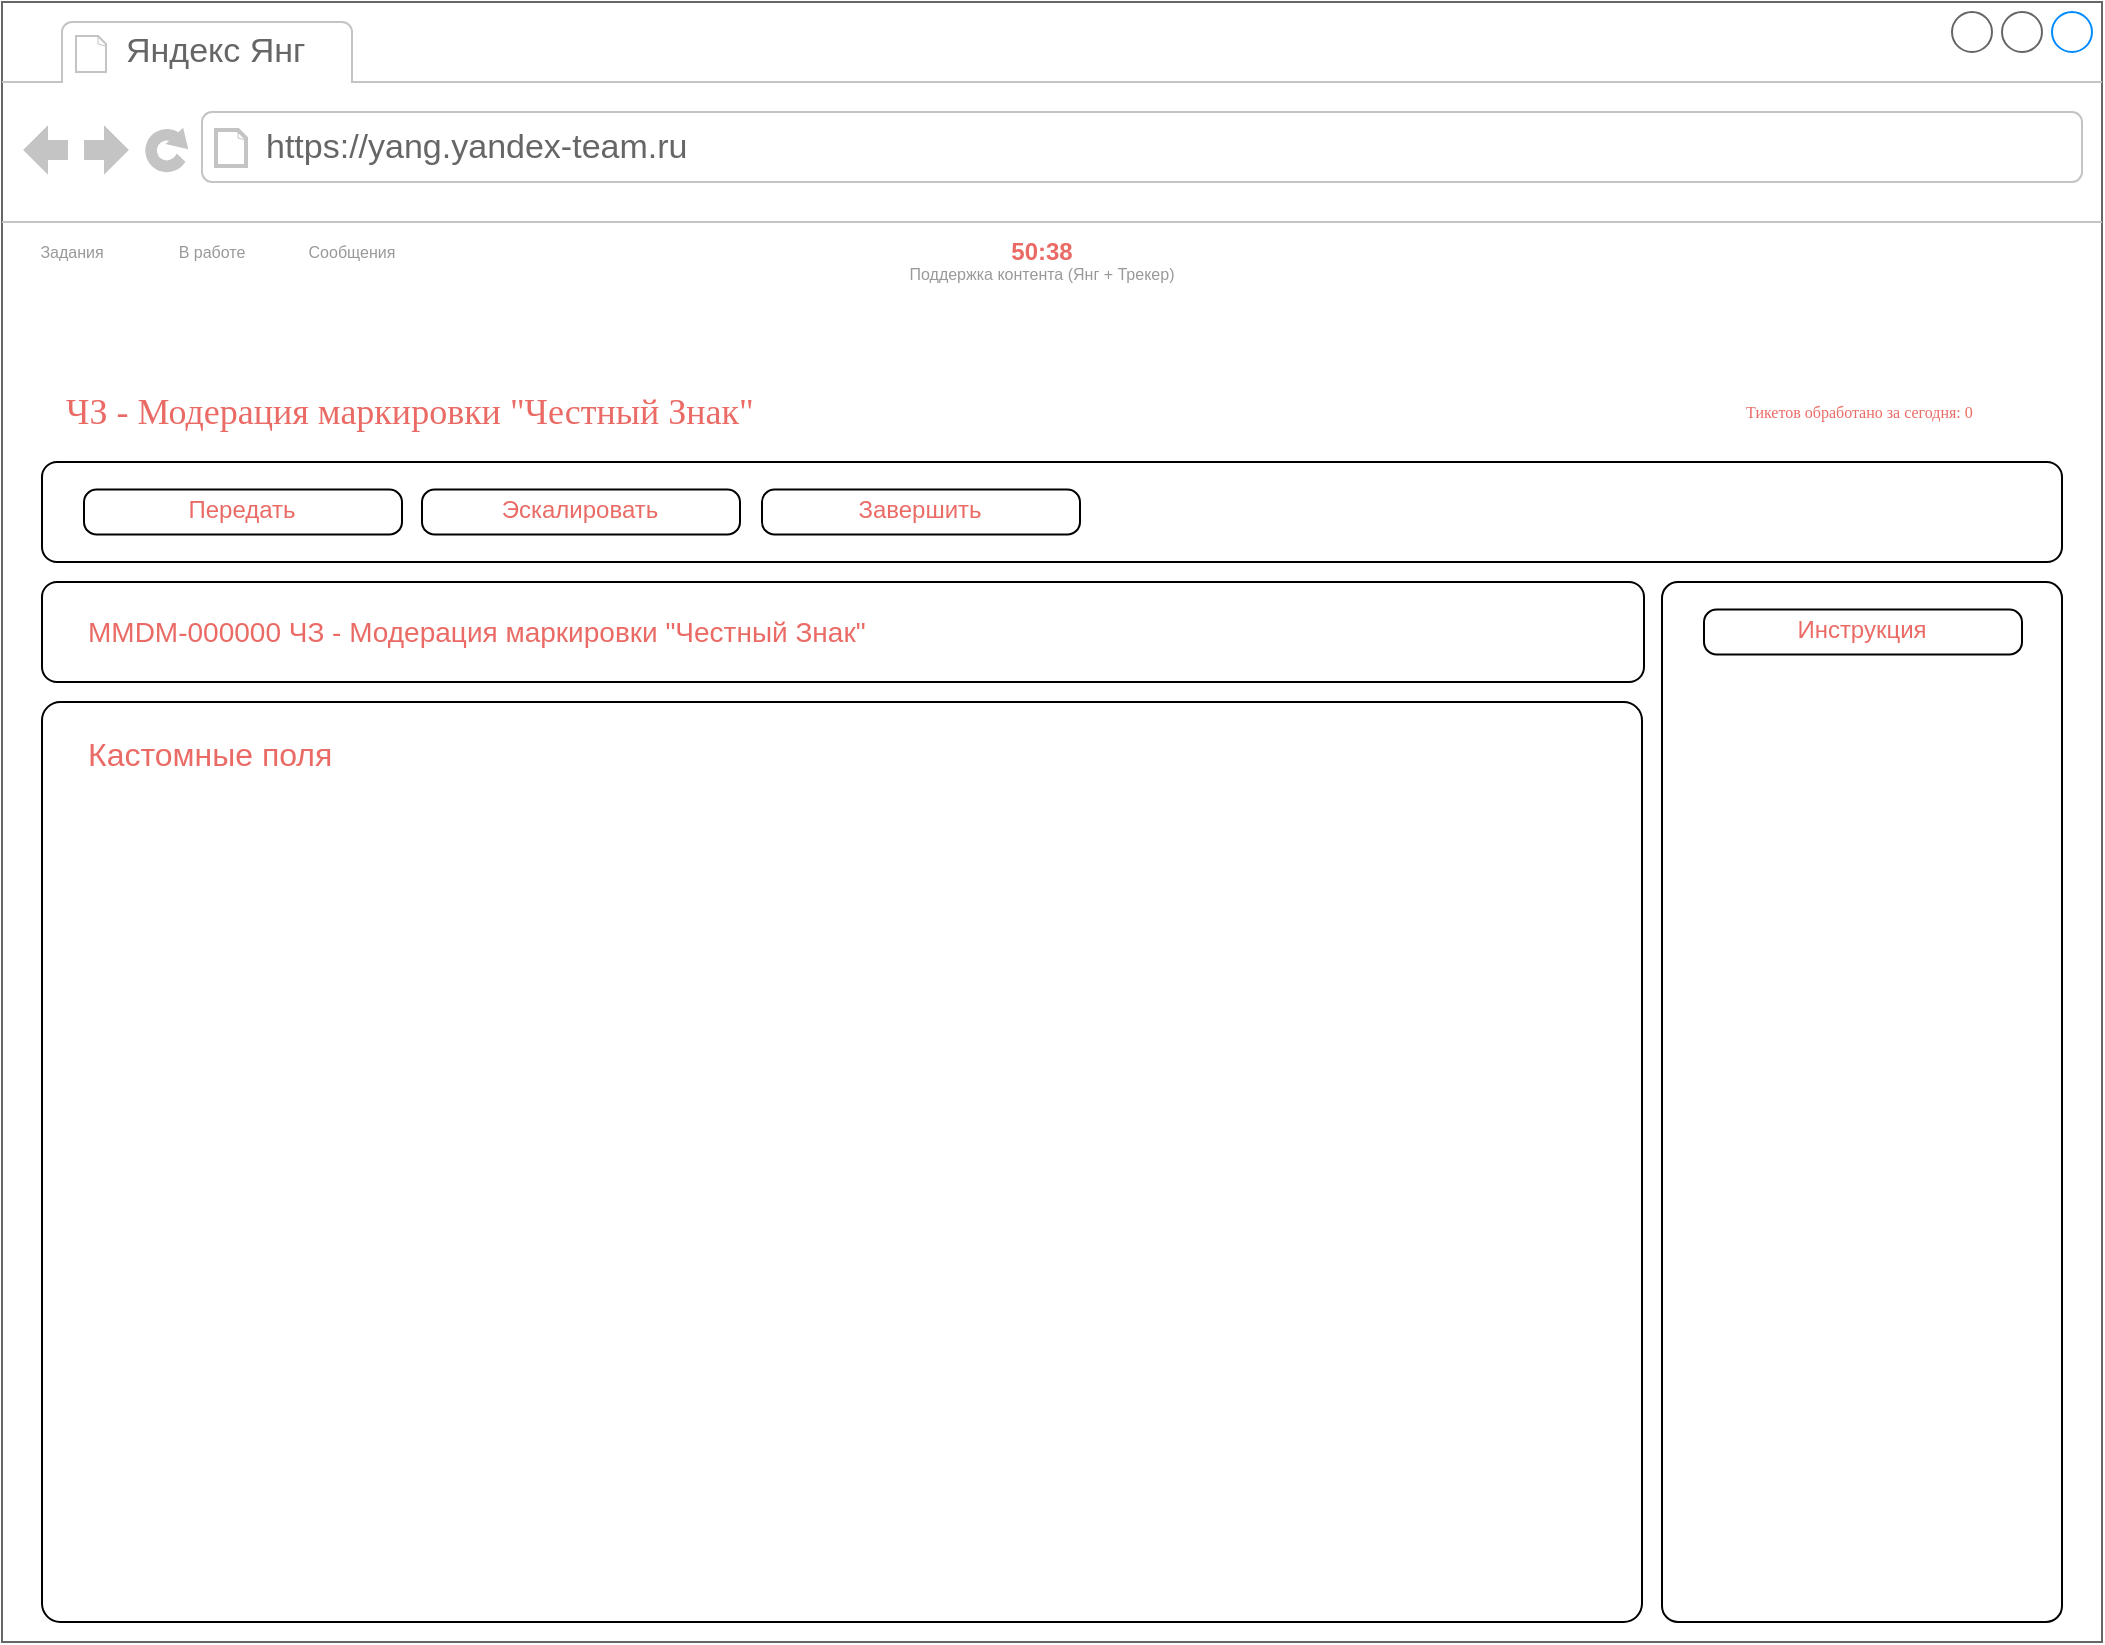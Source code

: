 <mxfile version="25.0.3">
  <diagram name="Page-1" id="2cc2dc42-3aac-f2a9-1cec-7a8b7cbee084">
    <mxGraphModel dx="744" dy="403" grid="1" gridSize="10" guides="1" tooltips="1" connect="1" arrows="1" fold="1" page="1" pageScale="1" pageWidth="1100" pageHeight="850" background="#ffffff" math="0" shadow="0">
      <root>
        <mxCell id="0" />
        <mxCell id="1" parent="0" />
        <mxCell id="7026571954dc6520-1" value="" style="strokeWidth=1;shadow=0;dashed=0;align=center;html=1;shape=mxgraph.mockup.containers.browserWindow;rSize=0;strokeColor=#666666;mainText=,;recursiveResize=0;rounded=0;labelBackgroundColor=none;fontFamily=Verdana;fontSize=12;" parent="1" vertex="1">
          <mxGeometry x="29" y="20" width="1050" height="820" as="geometry" />
        </mxCell>
        <mxCell id="7026571954dc6520-2" value="Яндекс Янг" style="strokeWidth=1;shadow=0;dashed=0;align=center;html=1;shape=mxgraph.mockup.containers.anchor;fontSize=17;fontColor=#666666;align=left;" parent="7026571954dc6520-1" vertex="1">
          <mxGeometry x="60" y="12" width="110" height="26" as="geometry" />
        </mxCell>
        <mxCell id="7026571954dc6520-3" value="https://yang.yandex-team.ru" style="strokeWidth=1;shadow=0;dashed=0;align=center;html=1;shape=mxgraph.mockup.containers.anchor;rSize=0;fontSize=17;fontColor=#666666;align=left;" parent="7026571954dc6520-1" vertex="1">
          <mxGeometry x="130" y="60" width="250" height="26" as="geometry" />
        </mxCell>
        <mxCell id="7026571954dc6520-4" value="&lt;font style=&quot;font-size: 18px;&quot;&gt;ЧЗ - Модерация маркировки &quot;Честный Знак&quot;&lt;br&gt;&lt;/font&gt;" style="text;html=1;points=[];align=left;verticalAlign=top;spacingTop=-4;fontSize=30;fontFamily=Verdana;fontColor=#EA6B66;" parent="7026571954dc6520-1" vertex="1">
          <mxGeometry x="30" y="180" width="420" height="50" as="geometry" />
        </mxCell>
        <mxCell id="7026571954dc6520-11" value="Тикетов обработано за сегодня: 0" style="text;html=1;points=[];align=left;verticalAlign=top;spacingTop=-4;fontSize=8;fontFamily=Verdana;whiteSpace=wrap;fontColor=#EA6B66;" parent="7026571954dc6520-1" vertex="1">
          <mxGeometry x="870" y="197.5" width="170" height="15" as="geometry" />
        </mxCell>
        <mxCell id="TLFT4dumJQ2oOuWDpeYR-1" value="Задания" style="text;html=1;align=center;verticalAlign=middle;whiteSpace=wrap;rounded=0;fontColor=#999999;fontSize=8;" parent="7026571954dc6520-1" vertex="1">
          <mxGeometry y="110" width="70" height="30" as="geometry" />
        </mxCell>
        <mxCell id="TLFT4dumJQ2oOuWDpeYR-52" value="В работе" style="text;html=1;align=center;verticalAlign=middle;whiteSpace=wrap;rounded=0;fontColor=#999999;fontSize=8;" parent="7026571954dc6520-1" vertex="1">
          <mxGeometry x="70" y="110" width="70" height="30" as="geometry" />
        </mxCell>
        <mxCell id="TLFT4dumJQ2oOuWDpeYR-53" value="Сообщения" style="text;html=1;align=center;verticalAlign=middle;whiteSpace=wrap;rounded=0;fontColor=#999999;fontSize=8;" parent="7026571954dc6520-1" vertex="1">
          <mxGeometry x="140" y="110" width="70" height="30" as="geometry" />
        </mxCell>
        <mxCell id="TLFT4dumJQ2oOuWDpeYR-54" value="50:38" style="text;html=1;align=center;verticalAlign=middle;whiteSpace=wrap;rounded=0;fontStyle=1;fontColor=#EA6B66;" parent="7026571954dc6520-1" vertex="1">
          <mxGeometry x="490" y="110" width="60" height="30" as="geometry" />
        </mxCell>
        <mxCell id="TLFT4dumJQ2oOuWDpeYR-55" value="&lt;font color=&quot;#999999&quot; style=&quot;font-size: 8px;&quot;&gt;Поддержка контента (Янг + Трекер)&lt;/font&gt;" style="text;html=1;align=center;verticalAlign=middle;whiteSpace=wrap;rounded=0;" parent="7026571954dc6520-1" vertex="1">
          <mxGeometry x="410" y="120" width="220" height="30" as="geometry" />
        </mxCell>
        <mxCell id="tMn4PlatXZS9xMkexgPD-1" value="" style="rounded=1;whiteSpace=wrap;html=1;" vertex="1" parent="7026571954dc6520-1">
          <mxGeometry x="20" y="230" width="1010" height="50" as="geometry" />
        </mxCell>
        <mxCell id="tMn4PlatXZS9xMkexgPD-5" value="" style="group;verticalAlign=middle;" vertex="1" connectable="0" parent="7026571954dc6520-1">
          <mxGeometry x="41" y="243.75" width="159" height="22.5" as="geometry" />
        </mxCell>
        <mxCell id="tMn4PlatXZS9xMkexgPD-3" value="" style="rounded=1;whiteSpace=wrap;html=1;arcSize=28;" vertex="1" parent="tMn4PlatXZS9xMkexgPD-5">
          <mxGeometry width="159" height="22.5" as="geometry" />
        </mxCell>
        <mxCell id="tMn4PlatXZS9xMkexgPD-4" value="Передать" style="text;html=1;align=center;verticalAlign=middle;whiteSpace=wrap;rounded=0;fontColor=#EA6B66;" vertex="1" parent="tMn4PlatXZS9xMkexgPD-5">
          <mxGeometry x="9" y="1.25" width="140" height="18.75" as="geometry" />
        </mxCell>
        <mxCell id="tMn4PlatXZS9xMkexgPD-12" value="" style="group;verticalAlign=middle;" vertex="1" connectable="0" parent="7026571954dc6520-1">
          <mxGeometry x="210" y="243.75" width="159" height="22.5" as="geometry" />
        </mxCell>
        <mxCell id="tMn4PlatXZS9xMkexgPD-13" value="" style="rounded=1;whiteSpace=wrap;html=1;arcSize=28;" vertex="1" parent="tMn4PlatXZS9xMkexgPD-12">
          <mxGeometry width="159" height="22.5" as="geometry" />
        </mxCell>
        <mxCell id="tMn4PlatXZS9xMkexgPD-14" value="Эскалировать" style="text;html=1;align=center;verticalAlign=middle;whiteSpace=wrap;rounded=0;fontColor=#EA6B66;" vertex="1" parent="tMn4PlatXZS9xMkexgPD-12">
          <mxGeometry x="9" y="1.25" width="140" height="18.75" as="geometry" />
        </mxCell>
        <mxCell id="tMn4PlatXZS9xMkexgPD-15" value="" style="group;verticalAlign=middle;" vertex="1" connectable="0" parent="7026571954dc6520-1">
          <mxGeometry x="380" y="243.75" width="159" height="22.5" as="geometry" />
        </mxCell>
        <mxCell id="tMn4PlatXZS9xMkexgPD-16" value="" style="rounded=1;whiteSpace=wrap;html=1;arcSize=28;" vertex="1" parent="tMn4PlatXZS9xMkexgPD-15">
          <mxGeometry width="159" height="22.5" as="geometry" />
        </mxCell>
        <mxCell id="tMn4PlatXZS9xMkexgPD-17" value="Завершить" style="text;html=1;align=center;verticalAlign=middle;whiteSpace=wrap;rounded=0;fontColor=#EA6B66;" vertex="1" parent="tMn4PlatXZS9xMkexgPD-15">
          <mxGeometry x="9" y="1.25" width="140" height="18.75" as="geometry" />
        </mxCell>
        <mxCell id="tMn4PlatXZS9xMkexgPD-50" value="" style="rounded=1;whiteSpace=wrap;html=1;arcSize=2;" vertex="1" parent="7026571954dc6520-1">
          <mxGeometry x="20" y="350" width="800" height="460" as="geometry" />
        </mxCell>
        <mxCell id="tMn4PlatXZS9xMkexgPD-52" value="Кастомные поля" style="text;html=1;align=left;verticalAlign=top;whiteSpace=wrap;rounded=0;fontSize=16;fontColor=#EA6B66;" vertex="1" parent="7026571954dc6520-1">
          <mxGeometry x="41" y="360" width="500" height="30" as="geometry" />
        </mxCell>
        <mxCell id="tMn4PlatXZS9xMkexgPD-59" value="" style="rounded=1;whiteSpace=wrap;html=1;arcSize=4;" vertex="1" parent="7026571954dc6520-1">
          <mxGeometry x="830" y="290" width="200" height="520" as="geometry" />
        </mxCell>
        <mxCell id="tMn4PlatXZS9xMkexgPD-18" value="" style="rounded=1;whiteSpace=wrap;html=1;" vertex="1" parent="1">
          <mxGeometry x="49" y="310" width="801" height="50" as="geometry" />
        </mxCell>
        <mxCell id="tMn4PlatXZS9xMkexgPD-57" value="" style="rounded=1;whiteSpace=wrap;html=1;arcSize=28;" vertex="1" parent="1">
          <mxGeometry x="880" y="323.75" width="159" height="22.5" as="geometry" />
        </mxCell>
        <mxCell id="tMn4PlatXZS9xMkexgPD-58" value="Инструкция" style="text;html=1;align=center;verticalAlign=middle;whiteSpace=wrap;rounded=0;fontColor=#EA6B66;" vertex="1" parent="1">
          <mxGeometry x="889" y="325" width="140" height="18.75" as="geometry" />
        </mxCell>
        <mxCell id="tMn4PlatXZS9xMkexgPD-49" value="&lt;div align=&quot;left&quot;&gt;MMDM-000000 ЧЗ - Модерация маркировки &quot;Честный Знак&quot;&lt;br&gt;&lt;/div&gt;" style="text;html=1;align=left;verticalAlign=top;whiteSpace=wrap;rounded=0;fontSize=14;fontColor=#EA6B66;" vertex="1" parent="1">
          <mxGeometry x="70" y="320" width="500" height="30" as="geometry" />
        </mxCell>
      </root>
    </mxGraphModel>
  </diagram>
</mxfile>
